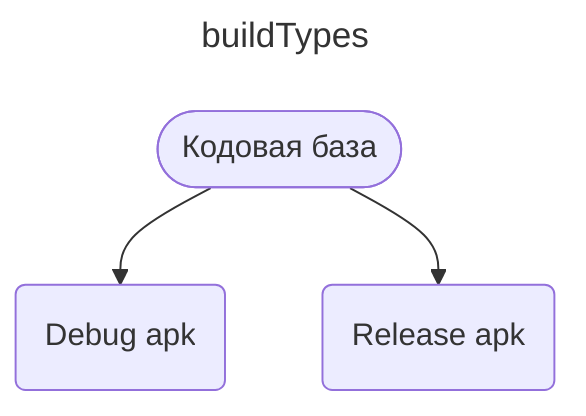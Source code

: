 ---
title: buildTypes
---

flowchart TB
    code([Кодовая база])
    debug(Debug apk)
    release(Release apk)

    code --> debug & release
